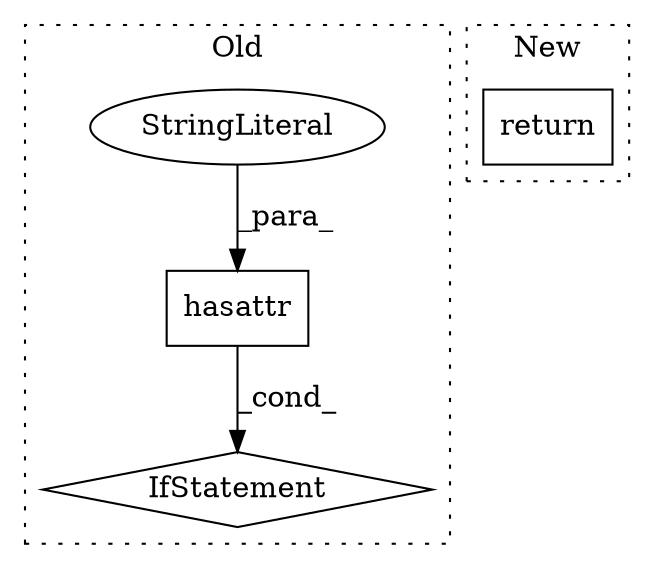 digraph G {
subgraph cluster0 {
1 [label="hasattr" a="32" s="72008,72023" l="8,1" shape="box"];
3 [label="IfStatement" a="25" s="72004,72024" l="4,2" shape="diamond"];
4 [label="StringLiteral" a="45" s="72018" l="5" shape="ellipse"];
label = "Old";
style="dotted";
}
subgraph cluster1 {
2 [label="return" a="41" s="71958" l="7" shape="box"];
label = "New";
style="dotted";
}
1 -> 3 [label="_cond_"];
4 -> 1 [label="_para_"];
}